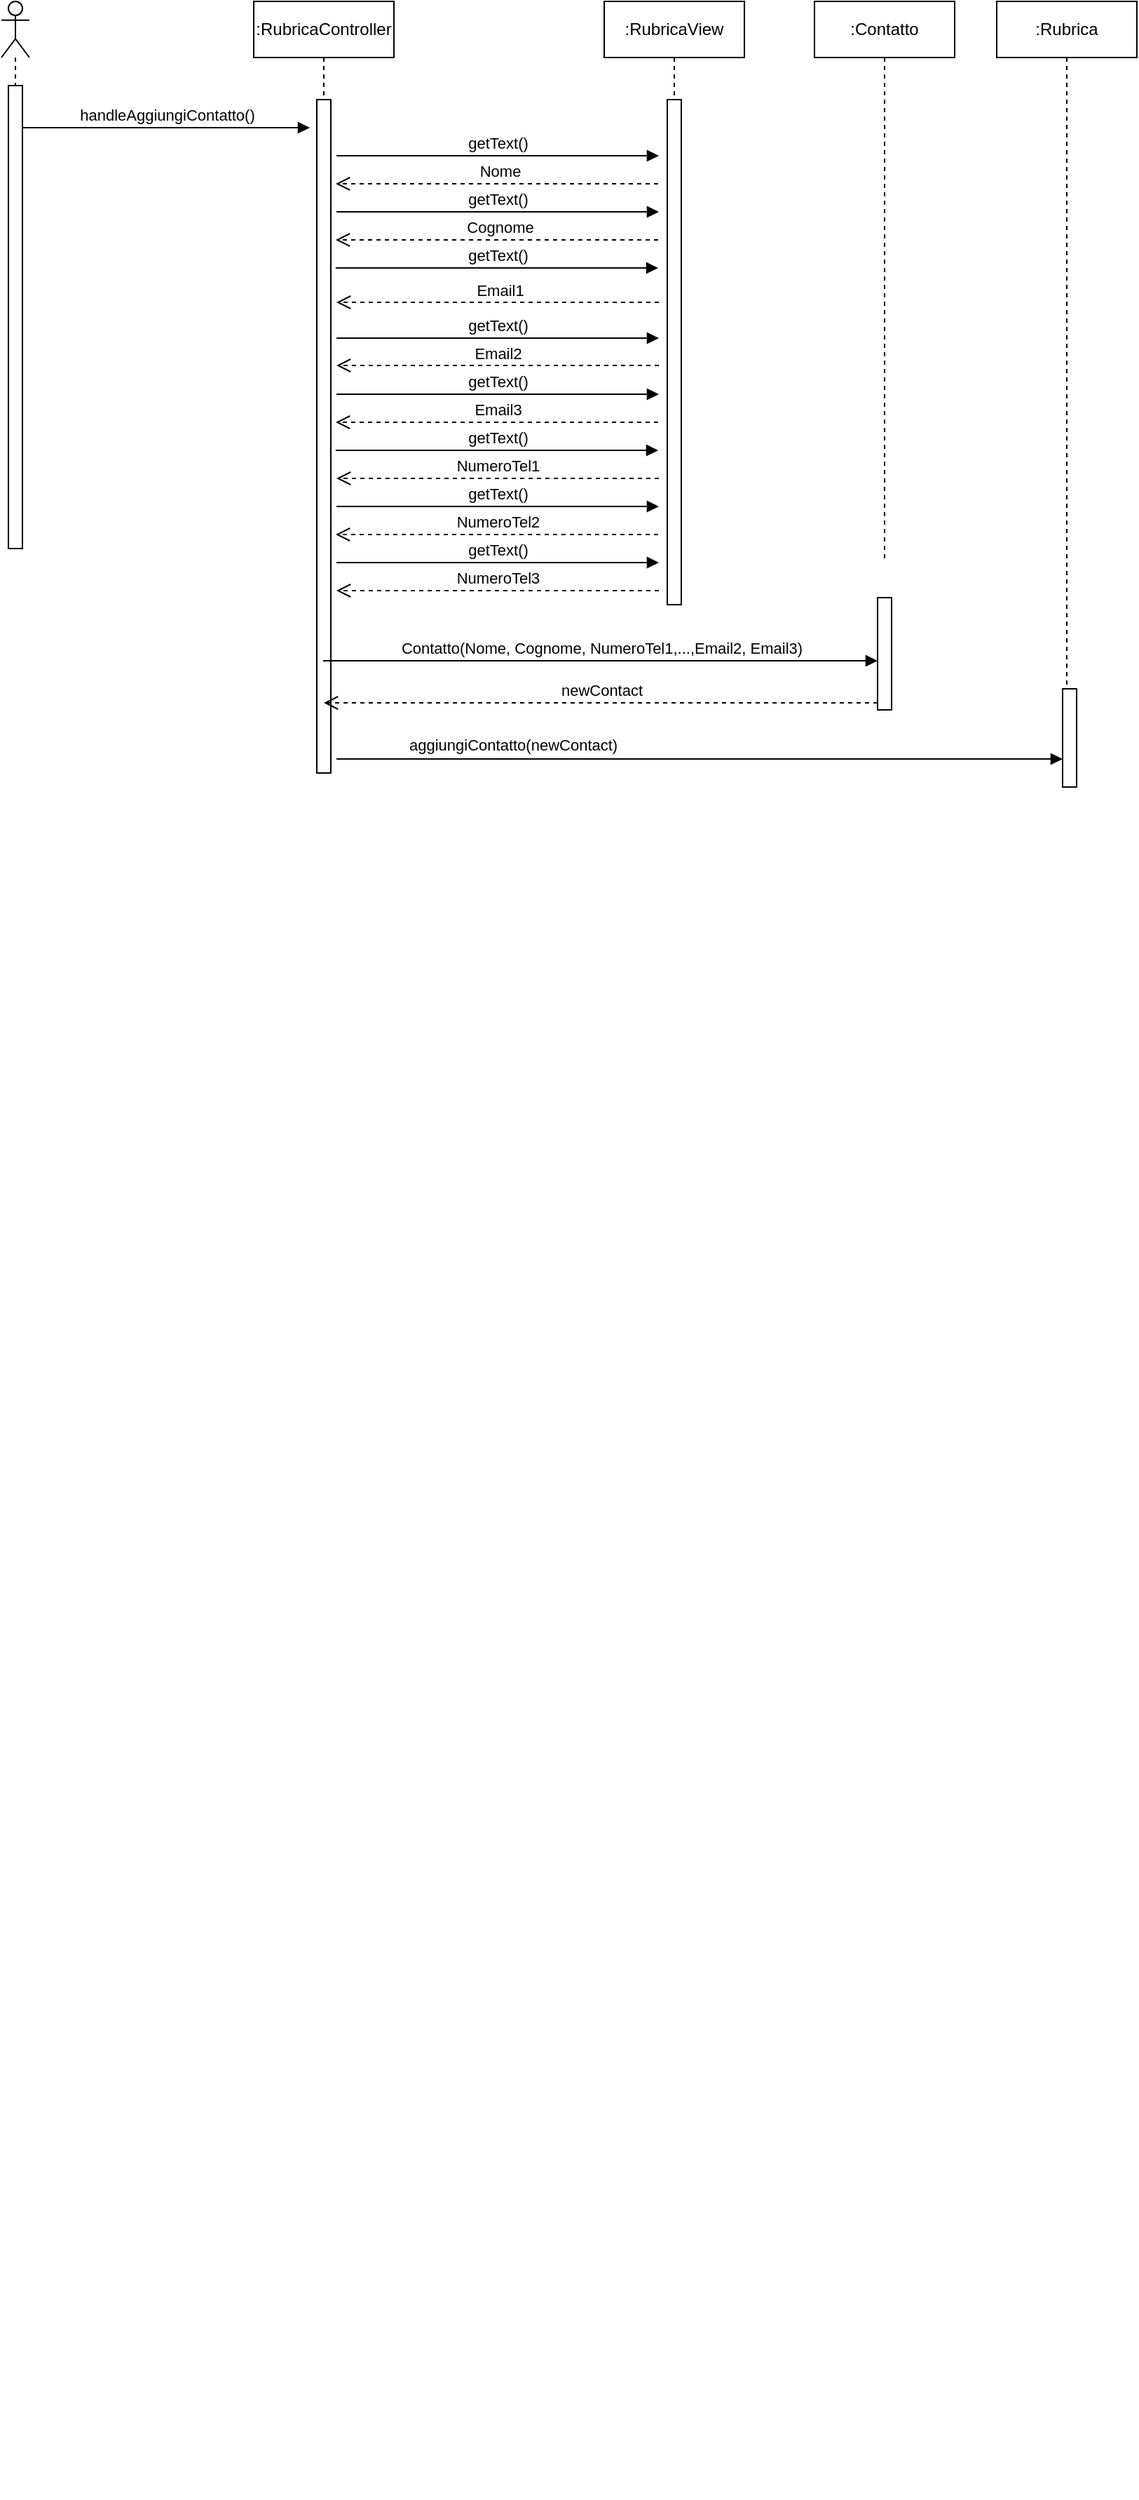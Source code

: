 <mxfile version="25.0.3">
  <diagram name="Pagina-1" id="6KG7eUqO8uxzKmbCFn6A">
    <mxGraphModel dx="1434" dy="773" grid="1" gridSize="10" guides="1" tooltips="1" connect="1" arrows="1" fold="1" page="1" pageScale="1" pageWidth="850" pageHeight="1100" math="0" shadow="0">
      <root>
        <mxCell id="0" />
        <mxCell id="1" parent="0" />
        <mxCell id="w6Vy-4yXhrZIZgirDHm_-2" value="&#xa;  &#xa;    &#xa;      &#xa;        &#xa;        &#xa;        &#xa;          &#xa;        &#xa;        &#xa;          &#xa;        &#xa;        &#xa;          &#xa;        &#xa;        &#xa;          &#xa;        &#xa;        &#xa;          &#xa;        &#xa;        &#xa;          &#xa;        &#xa;        &#xa;          &#xa;        &#xa;        &#xa;          &#xa;            &#xa;            &#xa;              &#xa;            &#xa;          &#xa;        &#xa;        &#xa;          &#xa;        &#xa;        &#xa;          &#xa;            &#xa;            &#xa;              &#xa;            &#xa;          &#xa;        &#xa;        &#xa;          &#xa;        &#xa;        &#xa;          &#xa;            &#xa;            &#xa;              &#xa;            &#xa;          &#xa;        &#xa;        &#xa;          &#xa;        &#xa;        &#xa;          &#xa;            &#xa;            &#xa;              &#xa;            &#xa;          &#xa;        &#xa;        &#xa;          &#xa;            &#xa;            &#xa;          &#xa;        &#xa;        &#xa;          &#xa;            &#xa;            &#xa;          &#xa;        &#xa;        &#xa;          &#xa;            &#xa;            &#xa;            &#xa;              &#xa;            &#xa;          &#xa;        &#xa;      &#xa;    &#xa;  &#xa;&#xa;&#xa;&#xa;    &#xa;" style="text;whiteSpace=wrap;html=1;" parent="1" vertex="1">
          <mxGeometry x="330" y="490" width="30" height="1410" as="geometry" />
        </mxCell>
        <mxCell id="yX1Fl0R12Xeu3HnyX83A-72" value="" style="shape=umlLifeline;perimeter=lifelinePerimeter;whiteSpace=wrap;html=1;container=1;dropTarget=0;collapsible=0;recursiveResize=0;outlineConnect=0;portConstraint=eastwest;newEdgeStyle={&quot;curved&quot;:0,&quot;rounded&quot;:0};participant=umlActor;" vertex="1" parent="1">
          <mxGeometry x="140" y="120" width="20" height="390" as="geometry" />
        </mxCell>
        <mxCell id="yX1Fl0R12Xeu3HnyX83A-73" value="" style="html=1;points=[[0,0,0,0,5],[0,1,0,0,-5],[1,0,0,0,5],[1,1,0,0,-5]];perimeter=orthogonalPerimeter;outlineConnect=0;targetShapes=umlLifeline;portConstraint=eastwest;newEdgeStyle={&quot;curved&quot;:0,&quot;rounded&quot;:0};" vertex="1" parent="yX1Fl0R12Xeu3HnyX83A-72">
          <mxGeometry x="5" y="60" width="10" height="330" as="geometry" />
        </mxCell>
        <mxCell id="yX1Fl0R12Xeu3HnyX83A-74" value=":Rubrica" style="shape=umlLifeline;perimeter=lifelinePerimeter;whiteSpace=wrap;html=1;container=1;dropTarget=0;collapsible=0;recursiveResize=0;outlineConnect=0;portConstraint=eastwest;newEdgeStyle={&quot;curved&quot;:0,&quot;rounded&quot;:0};" vertex="1" parent="1">
          <mxGeometry x="850" y="120" width="100" height="520" as="geometry" />
        </mxCell>
        <mxCell id="yX1Fl0R12Xeu3HnyX83A-75" value="handleAggiungiContatto()" style="html=1;verticalAlign=bottom;endArrow=block;curved=0;rounded=0;" edge="1" parent="1">
          <mxGeometry width="80" relative="1" as="geometry">
            <mxPoint x="155" y="210" as="sourcePoint" />
            <mxPoint x="360" y="210" as="targetPoint" />
            <Array as="points">
              <mxPoint x="250" y="210" />
            </Array>
          </mxGeometry>
        </mxCell>
        <mxCell id="yX1Fl0R12Xeu3HnyX83A-76" value=":RubricaController" style="shape=umlLifeline;perimeter=lifelinePerimeter;whiteSpace=wrap;html=1;container=1;dropTarget=0;collapsible=0;recursiveResize=0;outlineConnect=0;portConstraint=eastwest;newEdgeStyle={&quot;curved&quot;:0,&quot;rounded&quot;:0};" vertex="1" parent="1">
          <mxGeometry x="320" y="120" width="100" height="550" as="geometry" />
        </mxCell>
        <mxCell id="yX1Fl0R12Xeu3HnyX83A-77" value="" style="html=1;points=[[0,0,0,0,5],[0,1,0,0,-5],[1,0,0,0,5],[1,1,0,0,-5]];perimeter=orthogonalPerimeter;outlineConnect=0;targetShapes=umlLifeline;portConstraint=eastwest;newEdgeStyle={&quot;curved&quot;:0,&quot;rounded&quot;:0};" vertex="1" parent="yX1Fl0R12Xeu3HnyX83A-76">
          <mxGeometry x="45" y="70" width="10" height="480" as="geometry" />
        </mxCell>
        <mxCell id="yX1Fl0R12Xeu3HnyX83A-78" value=":Contatto" style="shape=umlLifeline;perimeter=lifelinePerimeter;whiteSpace=wrap;html=1;container=1;dropTarget=0;collapsible=0;recursiveResize=0;outlineConnect=0;portConstraint=eastwest;newEdgeStyle={&quot;curved&quot;:0,&quot;rounded&quot;:0};" vertex="1" parent="1">
          <mxGeometry x="720" y="120" width="100" height="400" as="geometry" />
        </mxCell>
        <mxCell id="yX1Fl0R12Xeu3HnyX83A-79" value="" style="endArrow=block;endFill=1;html=1;edgeStyle=orthogonalEdgeStyle;align=left;verticalAlign=top;rounded=0;entryX=0.1;entryY=0.171;entryDx=0;entryDy=0;entryPerimeter=0;" edge="1" parent="1">
          <mxGeometry x="-1" relative="1" as="geometry">
            <mxPoint x="379" y="660.03" as="sourcePoint" />
            <mxPoint x="897" y="660" as="targetPoint" />
          </mxGeometry>
        </mxCell>
        <mxCell id="yX1Fl0R12Xeu3HnyX83A-80" value="aggiungiContatto(newContact)" style="edgeLabel;resizable=0;html=1;align=left;verticalAlign=bottom;" connectable="0" vertex="1" parent="yX1Fl0R12Xeu3HnyX83A-79">
          <mxGeometry x="-1" relative="1" as="geometry">
            <mxPoint x="50" y="-2" as="offset" />
          </mxGeometry>
        </mxCell>
        <mxCell id="yX1Fl0R12Xeu3HnyX83A-81" value=":RubricaView" style="shape=umlLifeline;perimeter=lifelinePerimeter;whiteSpace=wrap;html=1;container=1;dropTarget=0;collapsible=0;recursiveResize=0;outlineConnect=0;portConstraint=eastwest;newEdgeStyle={&quot;curved&quot;:0,&quot;rounded&quot;:0};" vertex="1" parent="1">
          <mxGeometry x="570" y="120" width="100" height="430" as="geometry" />
        </mxCell>
        <mxCell id="yX1Fl0R12Xeu3HnyX83A-82" value="" style="html=1;points=[[0,0,0,0,5],[0,1,0,0,-5],[1,0,0,0,5],[1,1,0,0,-5]];perimeter=orthogonalPerimeter;outlineConnect=0;targetShapes=umlLifeline;portConstraint=eastwest;newEdgeStyle={&quot;curved&quot;:0,&quot;rounded&quot;:0};" vertex="1" parent="yX1Fl0R12Xeu3HnyX83A-81">
          <mxGeometry x="45" y="70" width="10" height="360" as="geometry" />
        </mxCell>
        <mxCell id="yX1Fl0R12Xeu3HnyX83A-83" value="Contatto(Nome, Cognome, NumeroTel1,...,Email2, Email3)" style="html=1;verticalAlign=bottom;endArrow=block;curved=0;rounded=0;entryX=0;entryY=0;entryDx=0;entryDy=5;" edge="1" parent="1">
          <mxGeometry relative="1" as="geometry">
            <mxPoint x="369.5" y="590" as="sourcePoint" />
            <mxPoint x="765" y="590" as="targetPoint" />
          </mxGeometry>
        </mxCell>
        <mxCell id="yX1Fl0R12Xeu3HnyX83A-84" value="newContact" style="html=1;verticalAlign=bottom;endArrow=open;dashed=1;endSize=8;curved=0;rounded=0;exitX=0;exitY=1;exitDx=0;exitDy=-5;" edge="1" parent="1" source="yX1Fl0R12Xeu3HnyX83A-102" target="yX1Fl0R12Xeu3HnyX83A-76">
          <mxGeometry relative="1" as="geometry">
            <mxPoint x="380" y="415" as="targetPoint" />
          </mxGeometry>
        </mxCell>
        <mxCell id="yX1Fl0R12Xeu3HnyX83A-85" value="getText()" style="html=1;verticalAlign=bottom;endArrow=block;curved=0;rounded=0;" edge="1" parent="1">
          <mxGeometry width="80" relative="1" as="geometry">
            <mxPoint x="379" y="270" as="sourcePoint" />
            <mxPoint x="609" y="270" as="targetPoint" />
          </mxGeometry>
        </mxCell>
        <mxCell id="yX1Fl0R12Xeu3HnyX83A-86" value="&amp;nbsp;Cognome" style="html=1;verticalAlign=bottom;endArrow=open;dashed=1;endSize=8;curved=0;rounded=0;" edge="1" parent="1">
          <mxGeometry relative="1" as="geometry">
            <mxPoint x="608.5" y="290" as="sourcePoint" />
            <mxPoint x="378.5" y="290" as="targetPoint" />
          </mxGeometry>
        </mxCell>
        <mxCell id="yX1Fl0R12Xeu3HnyX83A-87" value="getText()" style="html=1;verticalAlign=bottom;endArrow=block;curved=0;rounded=0;" edge="1" parent="1">
          <mxGeometry width="80" relative="1" as="geometry">
            <mxPoint x="378.5" y="310" as="sourcePoint" />
            <mxPoint x="608.5" y="310" as="targetPoint" />
          </mxGeometry>
        </mxCell>
        <mxCell id="yX1Fl0R12Xeu3HnyX83A-88" value="&amp;nbsp;Email1" style="html=1;verticalAlign=bottom;endArrow=open;dashed=1;endSize=8;curved=0;rounded=0;" edge="1" parent="1">
          <mxGeometry relative="1" as="geometry">
            <mxPoint x="609" y="334.5" as="sourcePoint" />
            <mxPoint x="379" y="334.5" as="targetPoint" />
          </mxGeometry>
        </mxCell>
        <mxCell id="yX1Fl0R12Xeu3HnyX83A-89" value="getText()" style="html=1;verticalAlign=bottom;endArrow=block;curved=0;rounded=0;" edge="1" parent="1">
          <mxGeometry width="80" relative="1" as="geometry">
            <mxPoint x="379" y="360" as="sourcePoint" />
            <mxPoint x="609" y="360" as="targetPoint" />
          </mxGeometry>
        </mxCell>
        <mxCell id="yX1Fl0R12Xeu3HnyX83A-90" value="Email2" style="html=1;verticalAlign=bottom;endArrow=open;dashed=1;endSize=8;curved=0;rounded=0;" edge="1" parent="1">
          <mxGeometry relative="1" as="geometry">
            <mxPoint x="609" y="379.5" as="sourcePoint" />
            <mxPoint x="379" y="379.5" as="targetPoint" />
          </mxGeometry>
        </mxCell>
        <mxCell id="yX1Fl0R12Xeu3HnyX83A-91" value="" style="html=1;points=[[0,0,0,0,5],[0,1,0,0,-5],[1,0,0,0,5],[1,1,0,0,-5]];perimeter=orthogonalPerimeter;outlineConnect=0;targetShapes=umlLifeline;portConstraint=eastwest;newEdgeStyle={&quot;curved&quot;:0,&quot;rounded&quot;:0};" vertex="1" parent="1">
          <mxGeometry x="897" y="610" width="10" height="70" as="geometry" />
        </mxCell>
        <mxCell id="yX1Fl0R12Xeu3HnyX83A-92" value="getText()" style="html=1;verticalAlign=bottom;endArrow=block;curved=0;rounded=0;" edge="1" parent="1">
          <mxGeometry width="80" relative="1" as="geometry">
            <mxPoint x="379" y="400" as="sourcePoint" />
            <mxPoint x="609" y="400" as="targetPoint" />
          </mxGeometry>
        </mxCell>
        <mxCell id="yX1Fl0R12Xeu3HnyX83A-93" value="Email3" style="html=1;verticalAlign=bottom;endArrow=open;dashed=1;endSize=8;curved=0;rounded=0;" edge="1" parent="1">
          <mxGeometry relative="1" as="geometry">
            <mxPoint x="608.5" y="420" as="sourcePoint" />
            <mxPoint x="378.5" y="420" as="targetPoint" />
          </mxGeometry>
        </mxCell>
        <mxCell id="yX1Fl0R12Xeu3HnyX83A-94" value="getText()" style="html=1;verticalAlign=bottom;endArrow=block;curved=0;rounded=0;" edge="1" parent="1">
          <mxGeometry width="80" relative="1" as="geometry">
            <mxPoint x="378.5" y="440" as="sourcePoint" />
            <mxPoint x="608.5" y="440" as="targetPoint" />
          </mxGeometry>
        </mxCell>
        <mxCell id="yX1Fl0R12Xeu3HnyX83A-95" value="NumeroTel1" style="html=1;verticalAlign=bottom;endArrow=open;dashed=1;endSize=8;curved=0;rounded=0;" edge="1" parent="1">
          <mxGeometry relative="1" as="geometry">
            <mxPoint x="609" y="460" as="sourcePoint" />
            <mxPoint x="379" y="460" as="targetPoint" />
          </mxGeometry>
        </mxCell>
        <mxCell id="yX1Fl0R12Xeu3HnyX83A-96" value="getText()" style="html=1;verticalAlign=bottom;endArrow=block;curved=0;rounded=0;" edge="1" parent="1">
          <mxGeometry width="80" relative="1" as="geometry">
            <mxPoint x="379" y="480" as="sourcePoint" />
            <mxPoint x="609" y="480" as="targetPoint" />
          </mxGeometry>
        </mxCell>
        <mxCell id="yX1Fl0R12Xeu3HnyX83A-97" value="NumeroTel2" style="html=1;verticalAlign=bottom;endArrow=open;dashed=1;endSize=8;curved=0;rounded=0;" edge="1" parent="1">
          <mxGeometry relative="1" as="geometry">
            <mxPoint x="608.5" y="500" as="sourcePoint" />
            <mxPoint x="378.5" y="500" as="targetPoint" />
          </mxGeometry>
        </mxCell>
        <mxCell id="yX1Fl0R12Xeu3HnyX83A-98" value="getText()" style="html=1;verticalAlign=bottom;endArrow=block;curved=0;rounded=0;" edge="1" parent="1">
          <mxGeometry width="80" relative="1" as="geometry">
            <mxPoint x="379" y="230" as="sourcePoint" />
            <mxPoint x="609" y="230" as="targetPoint" />
          </mxGeometry>
        </mxCell>
        <mxCell id="yX1Fl0R12Xeu3HnyX83A-99" value="&amp;nbsp;Nome" style="html=1;verticalAlign=bottom;endArrow=open;dashed=1;endSize=8;curved=0;rounded=0;" edge="1" parent="1">
          <mxGeometry relative="1" as="geometry">
            <mxPoint x="608.5" y="250" as="sourcePoint" />
            <mxPoint x="378.5" y="250" as="targetPoint" />
          </mxGeometry>
        </mxCell>
        <mxCell id="yX1Fl0R12Xeu3HnyX83A-100" value="getText()" style="html=1;verticalAlign=bottom;endArrow=block;curved=0;rounded=0;" edge="1" parent="1">
          <mxGeometry width="80" relative="1" as="geometry">
            <mxPoint x="379" y="520" as="sourcePoint" />
            <mxPoint x="609" y="520" as="targetPoint" />
          </mxGeometry>
        </mxCell>
        <mxCell id="yX1Fl0R12Xeu3HnyX83A-101" value="NumeroTel3" style="html=1;verticalAlign=bottom;endArrow=open;dashed=1;endSize=8;curved=0;rounded=0;" edge="1" parent="1">
          <mxGeometry relative="1" as="geometry">
            <mxPoint x="609" y="540" as="sourcePoint" />
            <mxPoint x="379" y="540" as="targetPoint" />
          </mxGeometry>
        </mxCell>
        <mxCell id="yX1Fl0R12Xeu3HnyX83A-102" value="" style="html=1;points=[[0,0,0,0,5],[0,1,0,0,-5],[1,0,0,0,5],[1,1,0,0,-5]];perimeter=orthogonalPerimeter;outlineConnect=0;targetShapes=umlLifeline;portConstraint=eastwest;newEdgeStyle={&quot;curved&quot;:0,&quot;rounded&quot;:0};" vertex="1" parent="1">
          <mxGeometry x="765" y="545" width="10" height="80" as="geometry" />
        </mxCell>
      </root>
    </mxGraphModel>
  </diagram>
</mxfile>
